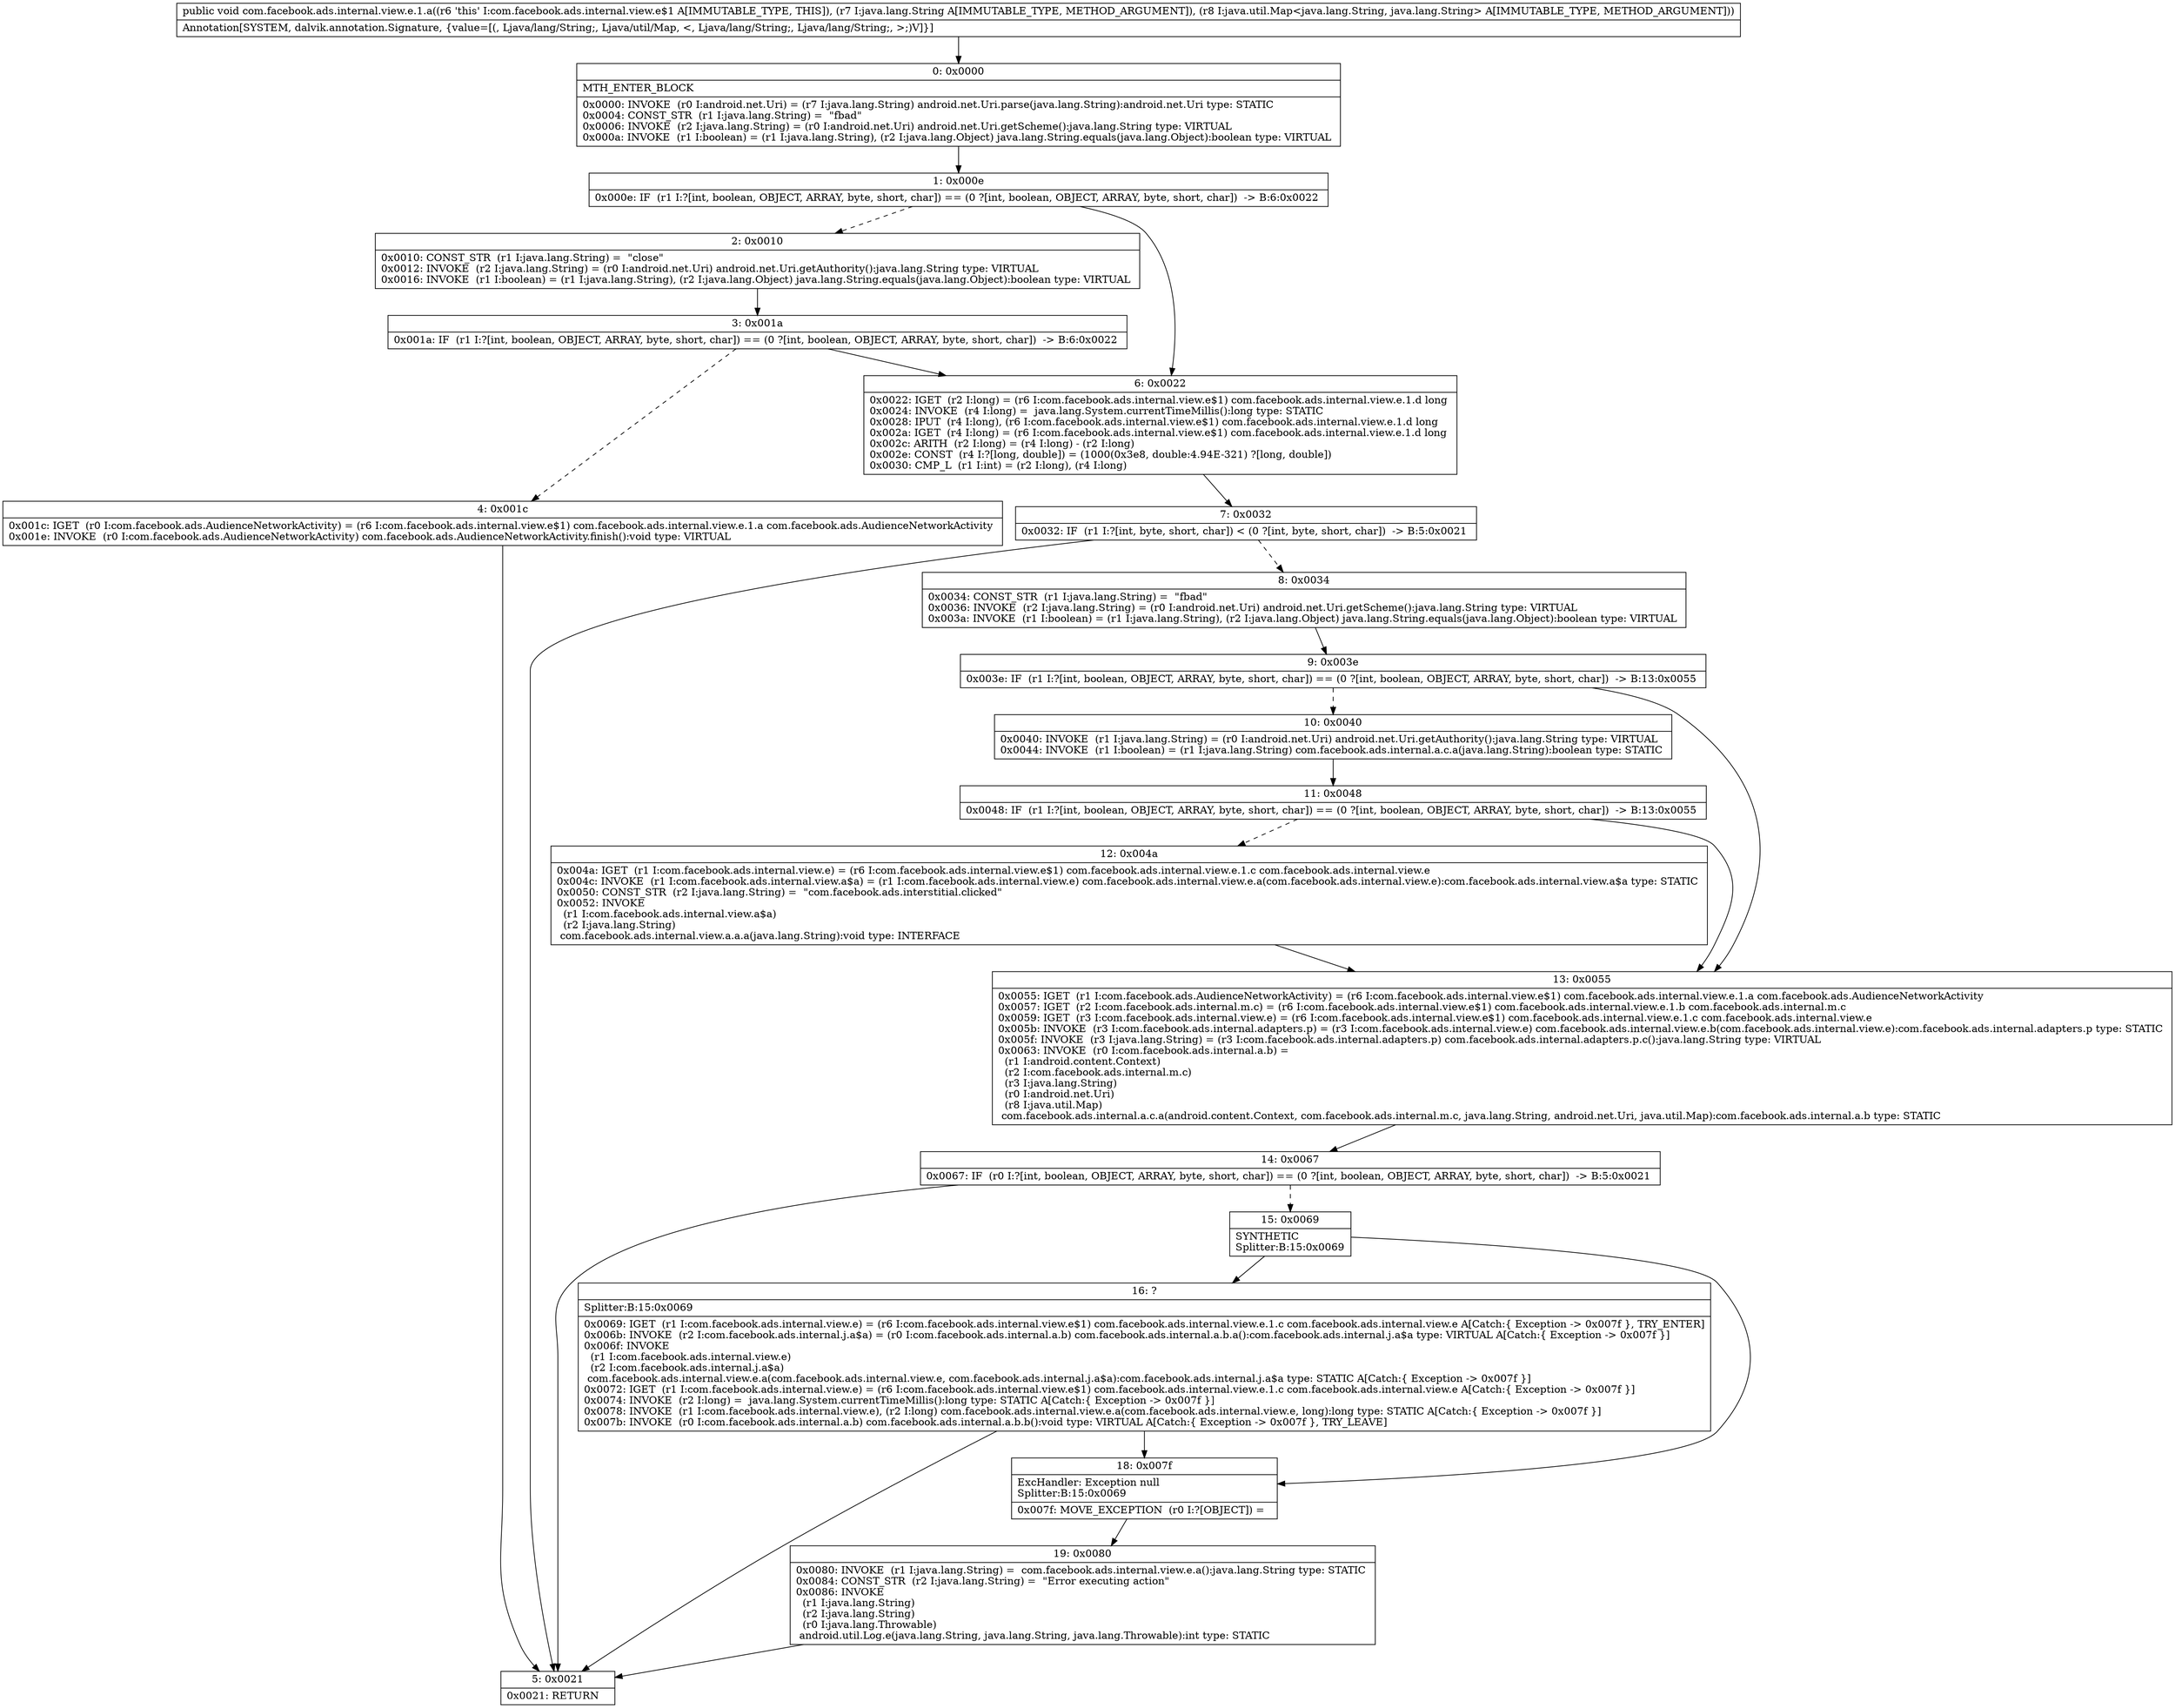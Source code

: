 digraph "CFG forcom.facebook.ads.internal.view.e.1.a(Ljava\/lang\/String;Ljava\/util\/Map;)V" {
Node_0 [shape=record,label="{0\:\ 0x0000|MTH_ENTER_BLOCK\l|0x0000: INVOKE  (r0 I:android.net.Uri) = (r7 I:java.lang.String) android.net.Uri.parse(java.lang.String):android.net.Uri type: STATIC \l0x0004: CONST_STR  (r1 I:java.lang.String) =  \"fbad\" \l0x0006: INVOKE  (r2 I:java.lang.String) = (r0 I:android.net.Uri) android.net.Uri.getScheme():java.lang.String type: VIRTUAL \l0x000a: INVOKE  (r1 I:boolean) = (r1 I:java.lang.String), (r2 I:java.lang.Object) java.lang.String.equals(java.lang.Object):boolean type: VIRTUAL \l}"];
Node_1 [shape=record,label="{1\:\ 0x000e|0x000e: IF  (r1 I:?[int, boolean, OBJECT, ARRAY, byte, short, char]) == (0 ?[int, boolean, OBJECT, ARRAY, byte, short, char])  \-\> B:6:0x0022 \l}"];
Node_2 [shape=record,label="{2\:\ 0x0010|0x0010: CONST_STR  (r1 I:java.lang.String) =  \"close\" \l0x0012: INVOKE  (r2 I:java.lang.String) = (r0 I:android.net.Uri) android.net.Uri.getAuthority():java.lang.String type: VIRTUAL \l0x0016: INVOKE  (r1 I:boolean) = (r1 I:java.lang.String), (r2 I:java.lang.Object) java.lang.String.equals(java.lang.Object):boolean type: VIRTUAL \l}"];
Node_3 [shape=record,label="{3\:\ 0x001a|0x001a: IF  (r1 I:?[int, boolean, OBJECT, ARRAY, byte, short, char]) == (0 ?[int, boolean, OBJECT, ARRAY, byte, short, char])  \-\> B:6:0x0022 \l}"];
Node_4 [shape=record,label="{4\:\ 0x001c|0x001c: IGET  (r0 I:com.facebook.ads.AudienceNetworkActivity) = (r6 I:com.facebook.ads.internal.view.e$1) com.facebook.ads.internal.view.e.1.a com.facebook.ads.AudienceNetworkActivity \l0x001e: INVOKE  (r0 I:com.facebook.ads.AudienceNetworkActivity) com.facebook.ads.AudienceNetworkActivity.finish():void type: VIRTUAL \l}"];
Node_5 [shape=record,label="{5\:\ 0x0021|0x0021: RETURN   \l}"];
Node_6 [shape=record,label="{6\:\ 0x0022|0x0022: IGET  (r2 I:long) = (r6 I:com.facebook.ads.internal.view.e$1) com.facebook.ads.internal.view.e.1.d long \l0x0024: INVOKE  (r4 I:long) =  java.lang.System.currentTimeMillis():long type: STATIC \l0x0028: IPUT  (r4 I:long), (r6 I:com.facebook.ads.internal.view.e$1) com.facebook.ads.internal.view.e.1.d long \l0x002a: IGET  (r4 I:long) = (r6 I:com.facebook.ads.internal.view.e$1) com.facebook.ads.internal.view.e.1.d long \l0x002c: ARITH  (r2 I:long) = (r4 I:long) \- (r2 I:long) \l0x002e: CONST  (r4 I:?[long, double]) = (1000(0x3e8, double:4.94E\-321) ?[long, double]) \l0x0030: CMP_L  (r1 I:int) = (r2 I:long), (r4 I:long) \l}"];
Node_7 [shape=record,label="{7\:\ 0x0032|0x0032: IF  (r1 I:?[int, byte, short, char]) \< (0 ?[int, byte, short, char])  \-\> B:5:0x0021 \l}"];
Node_8 [shape=record,label="{8\:\ 0x0034|0x0034: CONST_STR  (r1 I:java.lang.String) =  \"fbad\" \l0x0036: INVOKE  (r2 I:java.lang.String) = (r0 I:android.net.Uri) android.net.Uri.getScheme():java.lang.String type: VIRTUAL \l0x003a: INVOKE  (r1 I:boolean) = (r1 I:java.lang.String), (r2 I:java.lang.Object) java.lang.String.equals(java.lang.Object):boolean type: VIRTUAL \l}"];
Node_9 [shape=record,label="{9\:\ 0x003e|0x003e: IF  (r1 I:?[int, boolean, OBJECT, ARRAY, byte, short, char]) == (0 ?[int, boolean, OBJECT, ARRAY, byte, short, char])  \-\> B:13:0x0055 \l}"];
Node_10 [shape=record,label="{10\:\ 0x0040|0x0040: INVOKE  (r1 I:java.lang.String) = (r0 I:android.net.Uri) android.net.Uri.getAuthority():java.lang.String type: VIRTUAL \l0x0044: INVOKE  (r1 I:boolean) = (r1 I:java.lang.String) com.facebook.ads.internal.a.c.a(java.lang.String):boolean type: STATIC \l}"];
Node_11 [shape=record,label="{11\:\ 0x0048|0x0048: IF  (r1 I:?[int, boolean, OBJECT, ARRAY, byte, short, char]) == (0 ?[int, boolean, OBJECT, ARRAY, byte, short, char])  \-\> B:13:0x0055 \l}"];
Node_12 [shape=record,label="{12\:\ 0x004a|0x004a: IGET  (r1 I:com.facebook.ads.internal.view.e) = (r6 I:com.facebook.ads.internal.view.e$1) com.facebook.ads.internal.view.e.1.c com.facebook.ads.internal.view.e \l0x004c: INVOKE  (r1 I:com.facebook.ads.internal.view.a$a) = (r1 I:com.facebook.ads.internal.view.e) com.facebook.ads.internal.view.e.a(com.facebook.ads.internal.view.e):com.facebook.ads.internal.view.a$a type: STATIC \l0x0050: CONST_STR  (r2 I:java.lang.String) =  \"com.facebook.ads.interstitial.clicked\" \l0x0052: INVOKE  \l  (r1 I:com.facebook.ads.internal.view.a$a)\l  (r2 I:java.lang.String)\l com.facebook.ads.internal.view.a.a.a(java.lang.String):void type: INTERFACE \l}"];
Node_13 [shape=record,label="{13\:\ 0x0055|0x0055: IGET  (r1 I:com.facebook.ads.AudienceNetworkActivity) = (r6 I:com.facebook.ads.internal.view.e$1) com.facebook.ads.internal.view.e.1.a com.facebook.ads.AudienceNetworkActivity \l0x0057: IGET  (r2 I:com.facebook.ads.internal.m.c) = (r6 I:com.facebook.ads.internal.view.e$1) com.facebook.ads.internal.view.e.1.b com.facebook.ads.internal.m.c \l0x0059: IGET  (r3 I:com.facebook.ads.internal.view.e) = (r6 I:com.facebook.ads.internal.view.e$1) com.facebook.ads.internal.view.e.1.c com.facebook.ads.internal.view.e \l0x005b: INVOKE  (r3 I:com.facebook.ads.internal.adapters.p) = (r3 I:com.facebook.ads.internal.view.e) com.facebook.ads.internal.view.e.b(com.facebook.ads.internal.view.e):com.facebook.ads.internal.adapters.p type: STATIC \l0x005f: INVOKE  (r3 I:java.lang.String) = (r3 I:com.facebook.ads.internal.adapters.p) com.facebook.ads.internal.adapters.p.c():java.lang.String type: VIRTUAL \l0x0063: INVOKE  (r0 I:com.facebook.ads.internal.a.b) = \l  (r1 I:android.content.Context)\l  (r2 I:com.facebook.ads.internal.m.c)\l  (r3 I:java.lang.String)\l  (r0 I:android.net.Uri)\l  (r8 I:java.util.Map)\l com.facebook.ads.internal.a.c.a(android.content.Context, com.facebook.ads.internal.m.c, java.lang.String, android.net.Uri, java.util.Map):com.facebook.ads.internal.a.b type: STATIC \l}"];
Node_14 [shape=record,label="{14\:\ 0x0067|0x0067: IF  (r0 I:?[int, boolean, OBJECT, ARRAY, byte, short, char]) == (0 ?[int, boolean, OBJECT, ARRAY, byte, short, char])  \-\> B:5:0x0021 \l}"];
Node_15 [shape=record,label="{15\:\ 0x0069|SYNTHETIC\lSplitter:B:15:0x0069\l}"];
Node_16 [shape=record,label="{16\:\ ?|Splitter:B:15:0x0069\l|0x0069: IGET  (r1 I:com.facebook.ads.internal.view.e) = (r6 I:com.facebook.ads.internal.view.e$1) com.facebook.ads.internal.view.e.1.c com.facebook.ads.internal.view.e A[Catch:\{ Exception \-\> 0x007f \}, TRY_ENTER]\l0x006b: INVOKE  (r2 I:com.facebook.ads.internal.j.a$a) = (r0 I:com.facebook.ads.internal.a.b) com.facebook.ads.internal.a.b.a():com.facebook.ads.internal.j.a$a type: VIRTUAL A[Catch:\{ Exception \-\> 0x007f \}]\l0x006f: INVOKE  \l  (r1 I:com.facebook.ads.internal.view.e)\l  (r2 I:com.facebook.ads.internal.j.a$a)\l com.facebook.ads.internal.view.e.a(com.facebook.ads.internal.view.e, com.facebook.ads.internal.j.a$a):com.facebook.ads.internal.j.a$a type: STATIC A[Catch:\{ Exception \-\> 0x007f \}]\l0x0072: IGET  (r1 I:com.facebook.ads.internal.view.e) = (r6 I:com.facebook.ads.internal.view.e$1) com.facebook.ads.internal.view.e.1.c com.facebook.ads.internal.view.e A[Catch:\{ Exception \-\> 0x007f \}]\l0x0074: INVOKE  (r2 I:long) =  java.lang.System.currentTimeMillis():long type: STATIC A[Catch:\{ Exception \-\> 0x007f \}]\l0x0078: INVOKE  (r1 I:com.facebook.ads.internal.view.e), (r2 I:long) com.facebook.ads.internal.view.e.a(com.facebook.ads.internal.view.e, long):long type: STATIC A[Catch:\{ Exception \-\> 0x007f \}]\l0x007b: INVOKE  (r0 I:com.facebook.ads.internal.a.b) com.facebook.ads.internal.a.b.b():void type: VIRTUAL A[Catch:\{ Exception \-\> 0x007f \}, TRY_LEAVE]\l}"];
Node_18 [shape=record,label="{18\:\ 0x007f|ExcHandler: Exception null\lSplitter:B:15:0x0069\l|0x007f: MOVE_EXCEPTION  (r0 I:?[OBJECT]) =  \l}"];
Node_19 [shape=record,label="{19\:\ 0x0080|0x0080: INVOKE  (r1 I:java.lang.String) =  com.facebook.ads.internal.view.e.a():java.lang.String type: STATIC \l0x0084: CONST_STR  (r2 I:java.lang.String) =  \"Error executing action\" \l0x0086: INVOKE  \l  (r1 I:java.lang.String)\l  (r2 I:java.lang.String)\l  (r0 I:java.lang.Throwable)\l android.util.Log.e(java.lang.String, java.lang.String, java.lang.Throwable):int type: STATIC \l}"];
MethodNode[shape=record,label="{public void com.facebook.ads.internal.view.e.1.a((r6 'this' I:com.facebook.ads.internal.view.e$1 A[IMMUTABLE_TYPE, THIS]), (r7 I:java.lang.String A[IMMUTABLE_TYPE, METHOD_ARGUMENT]), (r8 I:java.util.Map\<java.lang.String, java.lang.String\> A[IMMUTABLE_TYPE, METHOD_ARGUMENT]))  | Annotation[SYSTEM, dalvik.annotation.Signature, \{value=[(, Ljava\/lang\/String;, Ljava\/util\/Map, \<, Ljava\/lang\/String;, Ljava\/lang\/String;, \>;)V]\}]\l}"];
MethodNode -> Node_0;
Node_0 -> Node_1;
Node_1 -> Node_2[style=dashed];
Node_1 -> Node_6;
Node_2 -> Node_3;
Node_3 -> Node_4[style=dashed];
Node_3 -> Node_6;
Node_4 -> Node_5;
Node_6 -> Node_7;
Node_7 -> Node_5;
Node_7 -> Node_8[style=dashed];
Node_8 -> Node_9;
Node_9 -> Node_10[style=dashed];
Node_9 -> Node_13;
Node_10 -> Node_11;
Node_11 -> Node_12[style=dashed];
Node_11 -> Node_13;
Node_12 -> Node_13;
Node_13 -> Node_14;
Node_14 -> Node_5;
Node_14 -> Node_15[style=dashed];
Node_15 -> Node_16;
Node_15 -> Node_18;
Node_16 -> Node_18;
Node_16 -> Node_5;
Node_18 -> Node_19;
Node_19 -> Node_5;
}

